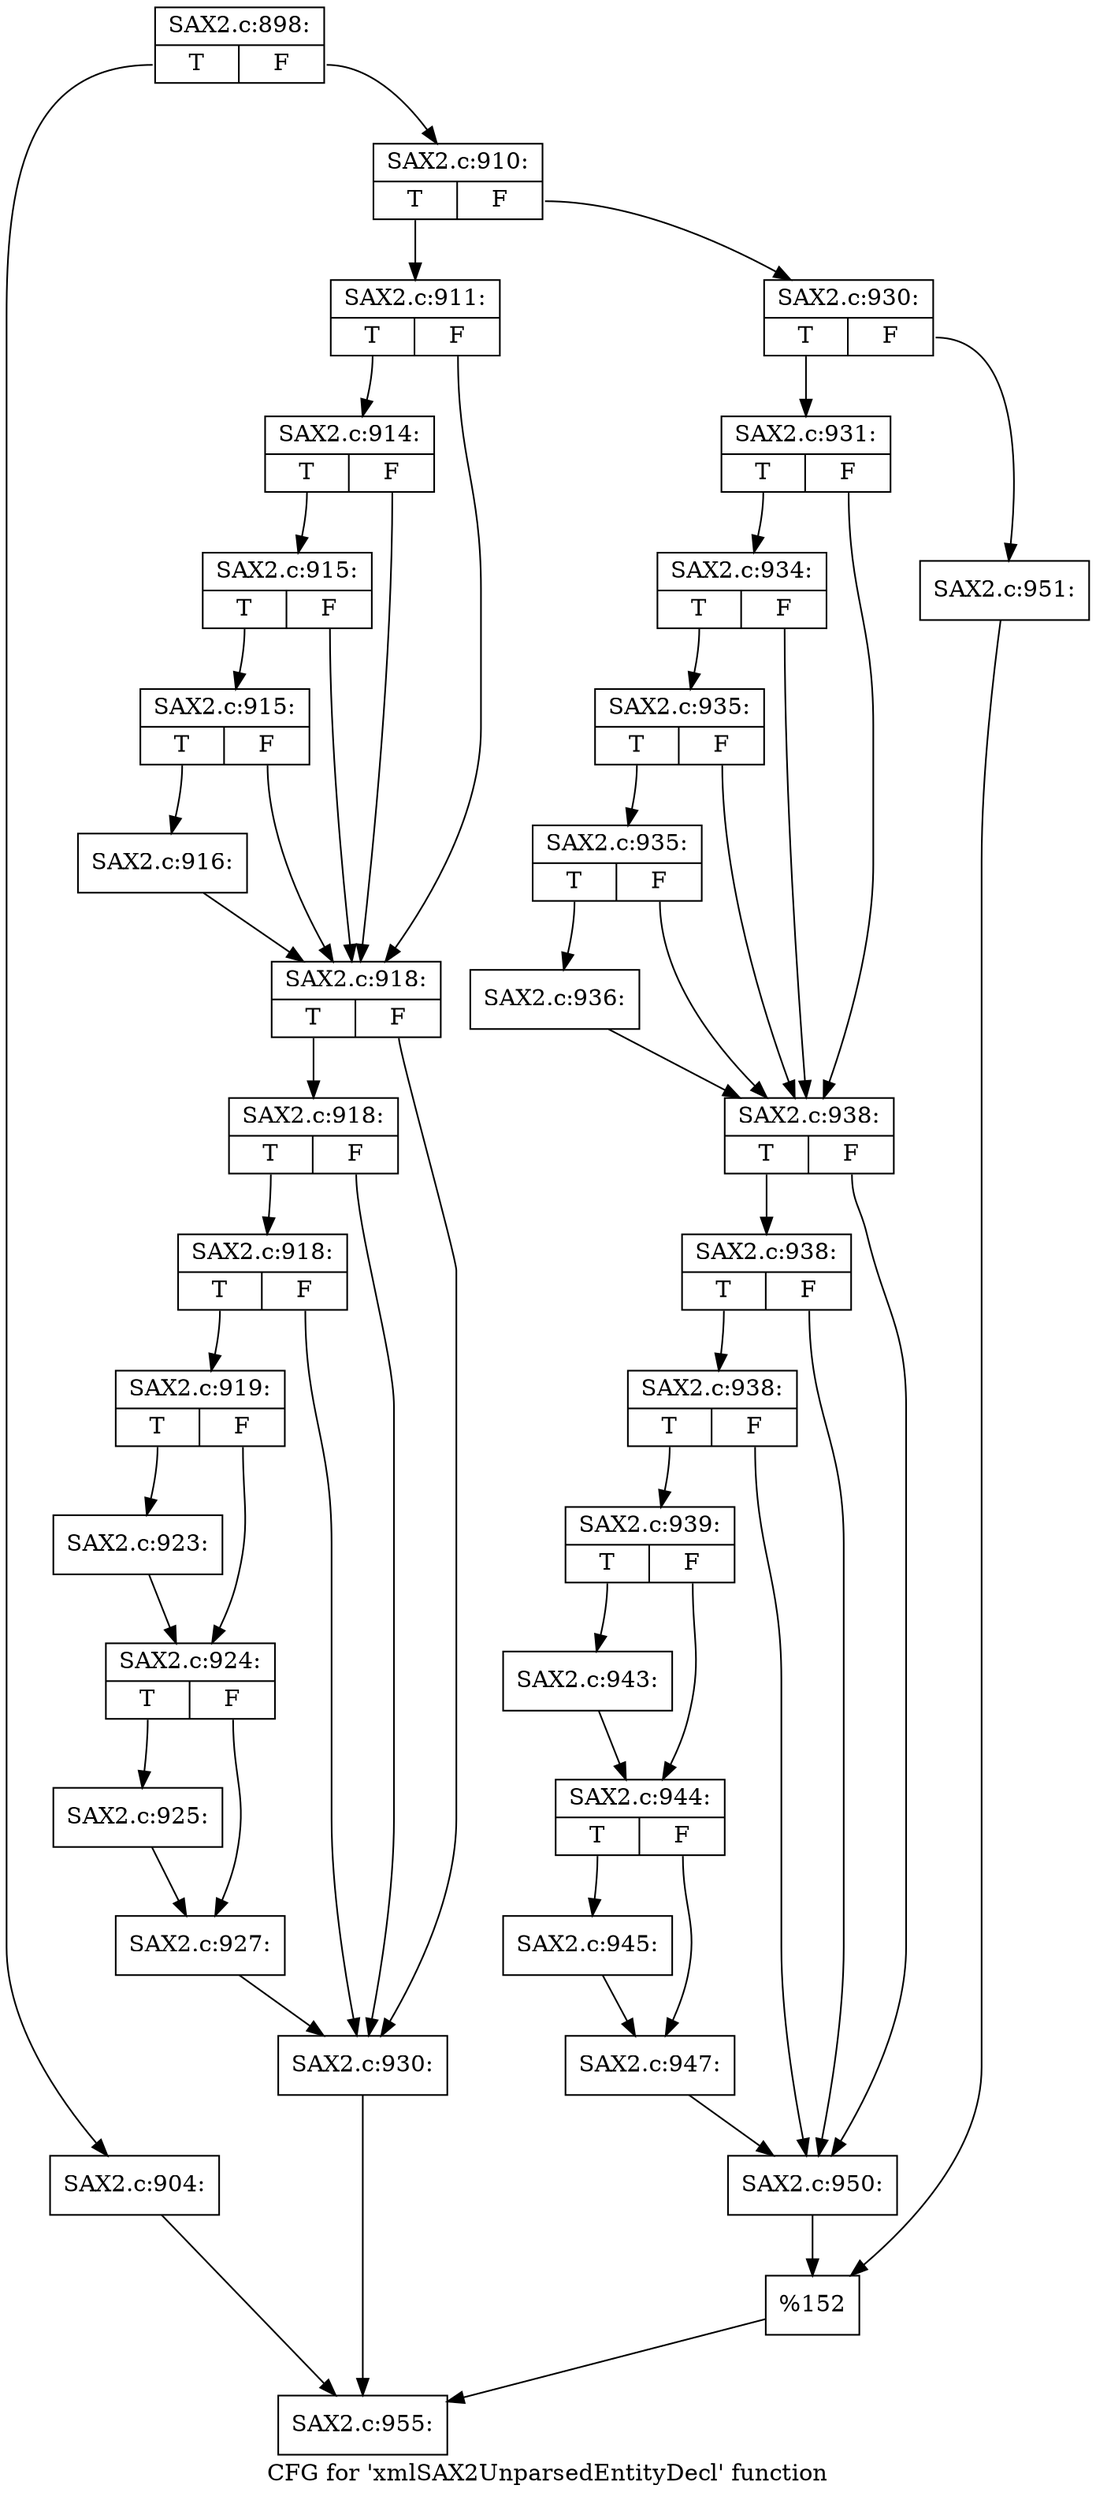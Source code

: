 digraph "CFG for 'xmlSAX2UnparsedEntityDecl' function" {
	label="CFG for 'xmlSAX2UnparsedEntityDecl' function";

	Node0x4162db0 [shape=record,label="{SAX2.c:898:|{<s0>T|<s1>F}}"];
	Node0x4162db0:s0 -> Node0x41aa7d0;
	Node0x4162db0:s1 -> Node0x41aa820;
	Node0x41aa7d0 [shape=record,label="{SAX2.c:904:}"];
	Node0x41aa7d0 -> Node0x41aac20;
	Node0x41aa820 [shape=record,label="{SAX2.c:910:|{<s0>T|<s1>F}}"];
	Node0x41aa820:s0 -> Node0x41aabd0;
	Node0x41aa820:s1 -> Node0x41aac70;
	Node0x41aabd0 [shape=record,label="{SAX2.c:911:|{<s0>T|<s1>F}}"];
	Node0x41aabd0:s0 -> Node0x41ab8e0;
	Node0x41aabd0:s1 -> Node0x41ab790;
	Node0x41ab8e0 [shape=record,label="{SAX2.c:914:|{<s0>T|<s1>F}}"];
	Node0x41ab8e0:s0 -> Node0x41ab860;
	Node0x41ab8e0:s1 -> Node0x41ab790;
	Node0x41ab860 [shape=record,label="{SAX2.c:915:|{<s0>T|<s1>F}}"];
	Node0x41ab860:s0 -> Node0x41ab7e0;
	Node0x41ab860:s1 -> Node0x41ab790;
	Node0x41ab7e0 [shape=record,label="{SAX2.c:915:|{<s0>T|<s1>F}}"];
	Node0x41ab7e0:s0 -> Node0x41ab740;
	Node0x41ab7e0:s1 -> Node0x41ab790;
	Node0x41ab740 [shape=record,label="{SAX2.c:916:}"];
	Node0x41ab740 -> Node0x41ab790;
	Node0x41ab790 [shape=record,label="{SAX2.c:918:|{<s0>T|<s1>F}}"];
	Node0x41ab790:s0 -> Node0x41acea0;
	Node0x41ab790:s1 -> Node0x41acdd0;
	Node0x41acea0 [shape=record,label="{SAX2.c:918:|{<s0>T|<s1>F}}"];
	Node0x41acea0:s0 -> Node0x41ace20;
	Node0x41acea0:s1 -> Node0x41acdd0;
	Node0x41ace20 [shape=record,label="{SAX2.c:918:|{<s0>T|<s1>F}}"];
	Node0x41ace20:s0 -> Node0x41acd80;
	Node0x41ace20:s1 -> Node0x41acdd0;
	Node0x41acd80 [shape=record,label="{SAX2.c:919:|{<s0>T|<s1>F}}"];
	Node0x41acd80:s0 -> Node0x41ade10;
	Node0x41acd80:s1 -> Node0x41ade60;
	Node0x41ade10 [shape=record,label="{SAX2.c:923:}"];
	Node0x41ade10 -> Node0x41ade60;
	Node0x41ade60 [shape=record,label="{SAX2.c:924:|{<s0>T|<s1>F}}"];
	Node0x41ade60:s0 -> Node0x41ae680;
	Node0x41ade60:s1 -> Node0x41ae6d0;
	Node0x41ae680 [shape=record,label="{SAX2.c:925:}"];
	Node0x41ae680 -> Node0x41ae6d0;
	Node0x41ae6d0 [shape=record,label="{SAX2.c:927:}"];
	Node0x41ae6d0 -> Node0x41acdd0;
	Node0x41acdd0 [shape=record,label="{SAX2.c:930:}"];
	Node0x41acdd0 -> Node0x41aac20;
	Node0x41aac70 [shape=record,label="{SAX2.c:930:|{<s0>T|<s1>F}}"];
	Node0x41aac70:s0 -> Node0x41af470;
	Node0x41aac70:s1 -> Node0x41af510;
	Node0x41af470 [shape=record,label="{SAX2.c:931:|{<s0>T|<s1>F}}"];
	Node0x41af470:s0 -> Node0x41b0180;
	Node0x41af470:s1 -> Node0x41b0030;
	Node0x41b0180 [shape=record,label="{SAX2.c:934:|{<s0>T|<s1>F}}"];
	Node0x41b0180:s0 -> Node0x41b0100;
	Node0x41b0180:s1 -> Node0x41b0030;
	Node0x41b0100 [shape=record,label="{SAX2.c:935:|{<s0>T|<s1>F}}"];
	Node0x41b0100:s0 -> Node0x41b0080;
	Node0x41b0100:s1 -> Node0x41b0030;
	Node0x41b0080 [shape=record,label="{SAX2.c:935:|{<s0>T|<s1>F}}"];
	Node0x41b0080:s0 -> Node0x41affe0;
	Node0x41b0080:s1 -> Node0x41b0030;
	Node0x41affe0 [shape=record,label="{SAX2.c:936:}"];
	Node0x41affe0 -> Node0x41b0030;
	Node0x41b0030 [shape=record,label="{SAX2.c:938:|{<s0>T|<s1>F}}"];
	Node0x41b0030:s0 -> Node0x41b1740;
	Node0x41b0030:s1 -> Node0x41b1670;
	Node0x41b1740 [shape=record,label="{SAX2.c:938:|{<s0>T|<s1>F}}"];
	Node0x41b1740:s0 -> Node0x41b16c0;
	Node0x41b1740:s1 -> Node0x41b1670;
	Node0x41b16c0 [shape=record,label="{SAX2.c:938:|{<s0>T|<s1>F}}"];
	Node0x41b16c0:s0 -> Node0x41b1620;
	Node0x41b16c0:s1 -> Node0x41b1670;
	Node0x41b1620 [shape=record,label="{SAX2.c:939:|{<s0>T|<s1>F}}"];
	Node0x41b1620:s0 -> Node0x4168a10;
	Node0x41b1620:s1 -> Node0x4168a60;
	Node0x4168a10 [shape=record,label="{SAX2.c:943:}"];
	Node0x4168a10 -> Node0x4168a60;
	Node0x4168a60 [shape=record,label="{SAX2.c:944:|{<s0>T|<s1>F}}"];
	Node0x4168a60:s0 -> Node0x41692e0;
	Node0x4168a60:s1 -> Node0x4169330;
	Node0x41692e0 [shape=record,label="{SAX2.c:945:}"];
	Node0x41692e0 -> Node0x4169330;
	Node0x4169330 [shape=record,label="{SAX2.c:947:}"];
	Node0x4169330 -> Node0x41b1670;
	Node0x41b1670 [shape=record,label="{SAX2.c:950:}"];
	Node0x41b1670 -> Node0x41af4c0;
	Node0x41af510 [shape=record,label="{SAX2.c:951:}"];
	Node0x41af510 -> Node0x41af4c0;
	Node0x41af4c0 [shape=record,label="{%152}"];
	Node0x41af4c0 -> Node0x41aac20;
	Node0x41aac20 [shape=record,label="{SAX2.c:955:}"];
}

